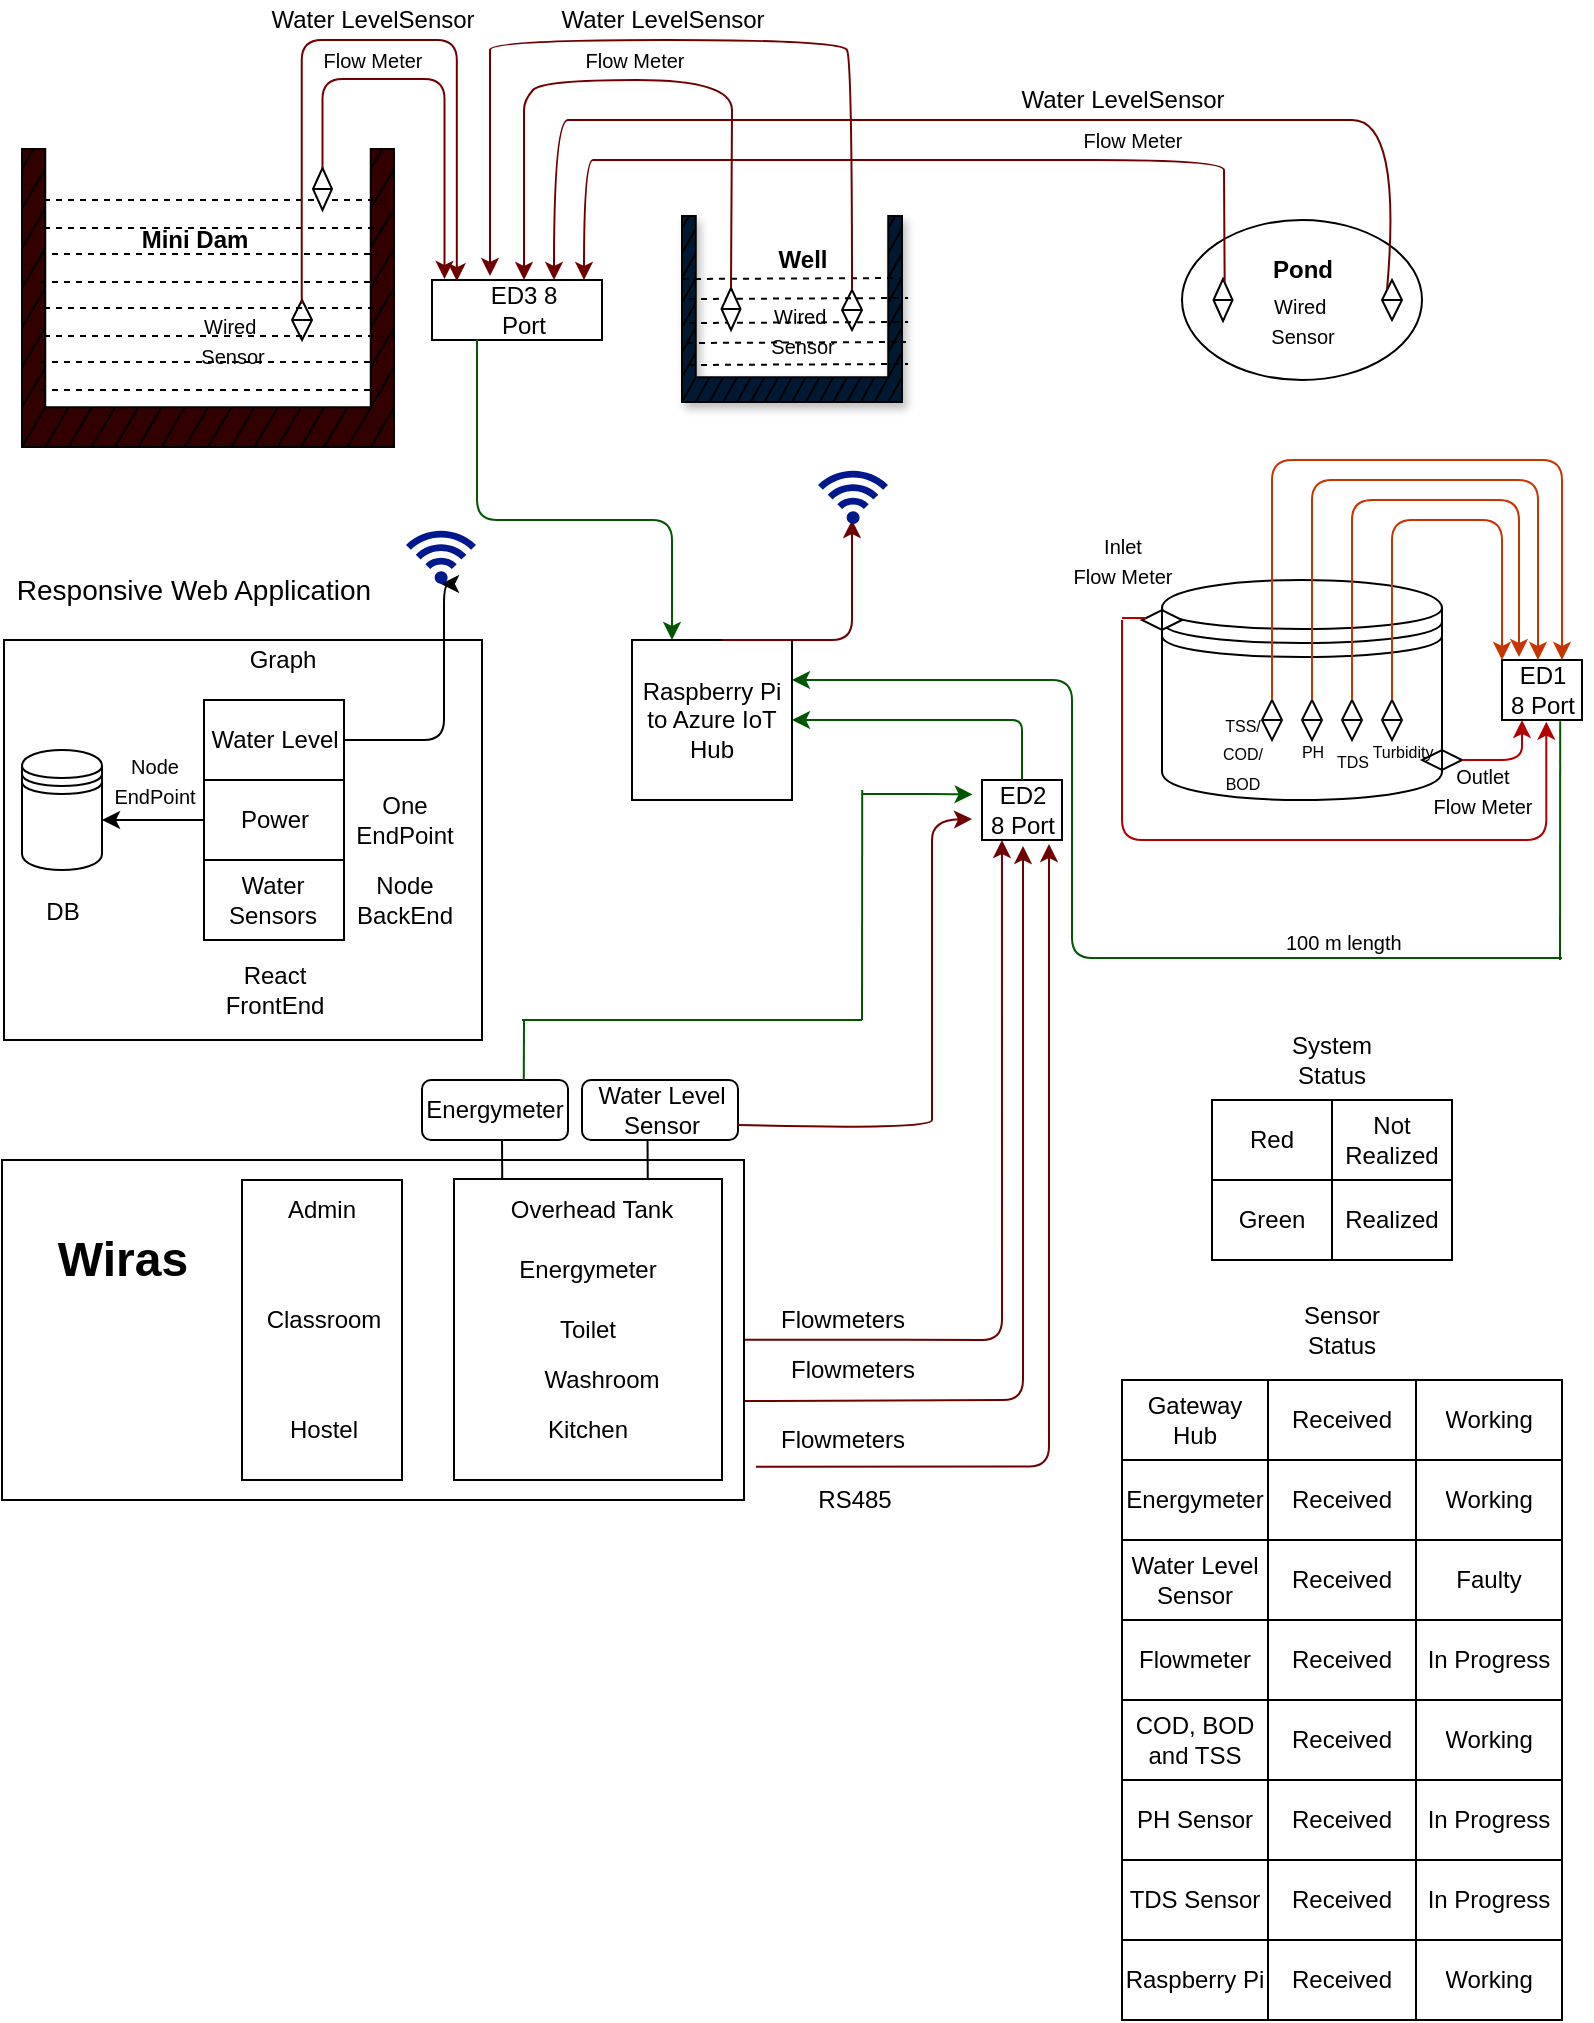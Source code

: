 <mxfile pages="1">
    <diagram id="kwumHu8r9ylj2fb_xfT_" name="Page-1">
        <mxGraphModel dx="3280" dy="1912" grid="1" gridSize="10" guides="1" tooltips="1" connect="1" arrows="1" fold="1" page="1" pageScale="1" pageWidth="850" pageHeight="1100" background="none" math="0" shadow="0">
            <root>
                <mxCell id="0"/>
                <mxCell id="1" parent="0"/>
                <mxCell id="jsl7v__lhKFGb2CzP1p2-154" value="" style="rounded=0;whiteSpace=wrap;html=1;" parent="1" vertex="1">
                    <mxGeometry x="41" y="340" width="239" height="200" as="geometry"/>
                </mxCell>
                <mxCell id="15" value="" style="verticalLabelPosition=bottom;verticalAlign=top;html=1;shape=mxgraph.basic.rect;fillColor2=none;strokeWidth=1;size=14.38;indent=5;" parent="1" vertex="1">
                    <mxGeometry x="255" y="160" width="85" height="30" as="geometry"/>
                </mxCell>
                <mxCell id="21" value="" style="ellipse;whiteSpace=wrap;html=1;fillColor=#FFFFFF;" parent="1" vertex="1">
                    <mxGeometry x="630" y="130" width="120" height="80" as="geometry"/>
                </mxCell>
                <mxCell id="23" value="Raspberry Pi to Azure IoT Hub" style="whiteSpace=wrap;html=1;aspect=fixed;" parent="1" vertex="1">
                    <mxGeometry x="355" y="340" width="80" height="80" as="geometry"/>
                </mxCell>
                <mxCell id="24" value="" style="shape=datastore;whiteSpace=wrap;html=1;" parent="1" vertex="1">
                    <mxGeometry x="620" y="310" width="140" height="110" as="geometry"/>
                </mxCell>
                <mxCell id="25" value="" style="verticalLabelPosition=bottom;verticalAlign=top;html=1;shape=mxgraph.basic.rect;fillColor2=none;strokeWidth=1;size=13;indent=5;" parent="1" vertex="1">
                    <mxGeometry x="790" y="350" width="40" height="30" as="geometry"/>
                </mxCell>
                <mxCell id="32" value="" style="verticalLabelPosition=bottom;verticalAlign=top;html=1;shape=mxgraph.basic.rect;fillColor2=none;strokeWidth=1;size=20;indent=5;" parent="1" vertex="1">
                    <mxGeometry x="530" y="410" width="40" height="30" as="geometry"/>
                </mxCell>
                <mxCell id="33" value="" style="verticalLabelPosition=bottom;verticalAlign=top;html=1;shape=mxgraph.basic.rect;fillColor2=none;strokeWidth=1;size=20;indent=5;" parent="1" vertex="1">
                    <mxGeometry x="141" y="370" width="70" height="40" as="geometry"/>
                </mxCell>
                <mxCell id="44" style="edgeStyle=none;html=1;" parent="1" source="34" edge="1">
                    <mxGeometry relative="1" as="geometry">
                        <mxPoint x="90" y="430" as="targetPoint"/>
                    </mxGeometry>
                </mxCell>
                <mxCell id="34" value="" style="verticalLabelPosition=bottom;verticalAlign=top;html=1;shape=mxgraph.basic.rect;fillColor2=none;strokeWidth=1;size=20;indent=5;" parent="1" vertex="1">
                    <mxGeometry x="141" y="410" width="70" height="40" as="geometry"/>
                </mxCell>
                <mxCell id="35" value="" style="verticalLabelPosition=bottom;verticalAlign=top;html=1;shape=mxgraph.basic.rect;fillColor2=none;strokeWidth=1;size=20;indent=5;" parent="1" vertex="1">
                    <mxGeometry x="141" y="450" width="70" height="40" as="geometry"/>
                </mxCell>
                <mxCell id="39" value="DB" style="text;html=1;align=center;verticalAlign=middle;resizable=0;points=[];autosize=1;strokeColor=none;fillColor=none;" parent="1" vertex="1">
                    <mxGeometry x="55" y="466" width="30" height="20" as="geometry"/>
                </mxCell>
                <mxCell id="45" value="&lt;font style=&quot;font-size: 10px&quot;&gt;Node&lt;br&gt;EndPoint&lt;/font&gt;" style="text;html=1;align=center;verticalAlign=middle;resizable=0;points=[];autosize=1;strokeColor=none;fillColor=none;" parent="1" vertex="1">
                    <mxGeometry x="86" y="390" width="60" height="40" as="geometry"/>
                </mxCell>
                <mxCell id="46" value="Graph" style="text;html=1;align=center;verticalAlign=middle;resizable=0;points=[];autosize=1;strokeColor=none;fillColor=none;" parent="1" vertex="1">
                    <mxGeometry x="155" y="340" width="50" height="20" as="geometry"/>
                </mxCell>
                <mxCell id="47" value="Water Level" style="text;html=1;align=center;verticalAlign=middle;resizable=0;points=[];autosize=1;strokeColor=none;fillColor=none;" parent="1" vertex="1">
                    <mxGeometry x="136" y="380" width="80" height="20" as="geometry"/>
                </mxCell>
                <mxCell id="48" value="Power" style="text;html=1;align=center;verticalAlign=middle;resizable=0;points=[];autosize=1;strokeColor=none;fillColor=none;" parent="1" vertex="1">
                    <mxGeometry x="151" y="420" width="50" height="20" as="geometry"/>
                </mxCell>
                <mxCell id="49" value="Water &lt;br&gt;Sensors" style="text;html=1;align=center;verticalAlign=middle;resizable=0;points=[];autosize=1;strokeColor=none;fillColor=none;" parent="1" vertex="1">
                    <mxGeometry x="145" y="455" width="60" height="30" as="geometry"/>
                </mxCell>
                <mxCell id="50" value="Node&lt;br&gt;BackEnd" style="text;html=1;align=center;verticalAlign=middle;resizable=0;points=[];autosize=1;strokeColor=none;fillColor=none;" parent="1" vertex="1">
                    <mxGeometry x="211" y="455" width="60" height="30" as="geometry"/>
                </mxCell>
                <mxCell id="51" value="React &lt;br&gt;FrontEnd" style="text;html=1;align=center;verticalAlign=middle;resizable=0;points=[];autosize=1;strokeColor=none;fillColor=none;" parent="1" vertex="1">
                    <mxGeometry x="146" y="500" width="60" height="30" as="geometry"/>
                </mxCell>
                <mxCell id="56" value="One &lt;br&gt;EndPoint" style="text;html=1;align=center;verticalAlign=middle;resizable=0;points=[];autosize=1;strokeColor=none;fillColor=none;" parent="1" vertex="1">
                    <mxGeometry x="211" y="415" width="60" height="30" as="geometry"/>
                </mxCell>
                <mxCell id="58" value="" style="edgeStyle=segmentEdgeStyle;endArrow=classic;html=1;entryX=0;entryY=0.5;entryDx=0;entryDy=0;entryPerimeter=0;" parent="1" target="SXwqGnE4gHne9lj4v5kZ-164" edge="1">
                    <mxGeometry width="50" height="50" relative="1" as="geometry">
                        <mxPoint x="211" y="390" as="sourcePoint"/>
                        <mxPoint x="261" y="340" as="targetPoint"/>
                        <Array as="points">
                            <mxPoint x="261" y="390"/>
                        </Array>
                    </mxGeometry>
                </mxCell>
                <mxCell id="61" value="ED2&lt;br&gt;8 Port" style="text;html=1;align=center;verticalAlign=middle;resizable=0;points=[];autosize=1;strokeColor=none;fillColor=none;" parent="1" vertex="1">
                    <mxGeometry x="525" y="410" width="50" height="30" as="geometry"/>
                </mxCell>
                <mxCell id="65" value="ED1&lt;br&gt;8 Port" style="text;html=1;align=center;verticalAlign=middle;resizable=0;points=[];autosize=1;strokeColor=none;fillColor=none;" parent="1" vertex="1">
                    <mxGeometry x="785" y="350" width="50" height="30" as="geometry"/>
                </mxCell>
                <mxCell id="66" value="Flowmeters" style="text;html=1;align=center;verticalAlign=middle;resizable=0;points=[];autosize=1;strokeColor=none;fillColor=none;" parent="1" vertex="1">
                    <mxGeometry x="425" y="694.5" width="80" height="20" as="geometry"/>
                </mxCell>
                <mxCell id="67" value="Flowmeters" style="text;html=1;align=center;verticalAlign=middle;resizable=0;points=[];autosize=1;strokeColor=none;fillColor=none;" parent="1" vertex="1">
                    <mxGeometry x="420" y="669.5" width="80" height="20" as="geometry"/>
                </mxCell>
                <mxCell id="68" value="Flowmeters" style="text;html=1;align=center;verticalAlign=middle;resizable=0;points=[];autosize=1;strokeColor=none;fillColor=none;" parent="1" vertex="1">
                    <mxGeometry x="420" y="730" width="80" height="20" as="geometry"/>
                </mxCell>
                <mxCell id="69" value="" style="edgeStyle=segmentEdgeStyle;endArrow=classic;html=1;exitX=0.997;exitY=0.529;exitDx=0;exitDy=0;exitPerimeter=0;fillColor=#a20025;strokeColor=#6F0000;" parent="1" source="152" edge="1">
                    <mxGeometry width="50" height="50" relative="1" as="geometry">
                        <mxPoint x="480.97" y="500.03" as="sourcePoint"/>
                        <mxPoint x="539.97" y="440" as="targetPoint"/>
                        <Array as="points">
                            <mxPoint x="481" y="690"/>
                            <mxPoint x="540" y="690"/>
                        </Array>
                    </mxGeometry>
                </mxCell>
                <mxCell id="72" value="" style="edgeStyle=segmentEdgeStyle;endArrow=classic;html=1;entryX=0.51;entryY=1.1;entryDx=0;entryDy=0;entryPerimeter=0;exitX=0.999;exitY=0.709;exitDx=0;exitDy=0;exitPerimeter=0;fillColor=#a20025;strokeColor=#6F0000;" parent="1" source="152" target="61" edge="1">
                    <mxGeometry width="50" height="50" relative="1" as="geometry">
                        <mxPoint x="470" y="530" as="sourcePoint"/>
                        <mxPoint x="550" y="475" as="targetPoint"/>
                        <Array as="points">
                            <mxPoint x="416" y="721"/>
                            <mxPoint x="550" y="720"/>
                        </Array>
                    </mxGeometry>
                </mxCell>
                <mxCell id="73" value="" style="edgeStyle=segmentEdgeStyle;endArrow=classic;html=1;entryX=0.77;entryY=1.067;entryDx=0;entryDy=0;entryPerimeter=0;exitX=1.016;exitY=0.902;exitDx=0;exitDy=0;exitPerimeter=0;fillColor=#a20025;strokeColor=#6F0000;" parent="1" source="152" target="61" edge="1">
                    <mxGeometry width="50" height="50" relative="1" as="geometry">
                        <mxPoint x="470" y="690" as="sourcePoint"/>
                        <mxPoint x="565" y="520" as="targetPoint"/>
                    </mxGeometry>
                </mxCell>
                <mxCell id="75" value="" style="shape=sortShape;perimeter=rhombusPerimeter;whiteSpace=wrap;html=1;" parent="1" vertex="1">
                    <mxGeometry x="460" y="165" width="10" height="20" as="geometry"/>
                </mxCell>
                <mxCell id="76" value="" style="shape=sortShape;perimeter=rhombusPerimeter;whiteSpace=wrap;html=1;" parent="1" vertex="1">
                    <mxGeometry x="730" y="160" width="10" height="20" as="geometry"/>
                </mxCell>
                <mxCell id="77" value="" style="shape=sortShape;perimeter=rhombusPerimeter;whiteSpace=wrap;html=1;" parent="1" vertex="1">
                    <mxGeometry x="185" y="170" width="10" height="20" as="geometry"/>
                </mxCell>
                <mxCell id="78" value="" style="shape=sortShape;perimeter=rhombusPerimeter;whiteSpace=wrap;html=1;" parent="1" vertex="1">
                    <mxGeometry x="710" y="370" width="10" height="20" as="geometry"/>
                </mxCell>
                <mxCell id="79" value="" style="shape=sortShape;perimeter=rhombusPerimeter;whiteSpace=wrap;html=1;" parent="1" vertex="1">
                    <mxGeometry x="690" y="370" width="10" height="20" as="geometry"/>
                </mxCell>
                <mxCell id="80" value="" style="shape=sortShape;perimeter=rhombusPerimeter;whiteSpace=wrap;html=1;" parent="1" vertex="1">
                    <mxGeometry x="670" y="370" width="10" height="20" as="geometry"/>
                </mxCell>
                <mxCell id="81" value="" style="shape=sortShape;perimeter=rhombusPerimeter;whiteSpace=wrap;html=1;" parent="1" vertex="1">
                    <mxGeometry x="730" y="370" width="10" height="20" as="geometry"/>
                </mxCell>
                <mxCell id="83" value="" style="edgeStyle=elbowEdgeStyle;elbow=vertical;endArrow=classic;html=1;exitX=0.45;exitY=0.983;exitDx=0;exitDy=0;exitPerimeter=0;entryX=0.25;entryY=0;entryDx=0;entryDy=0;fillColor=#008a00;strokeColor=#005700;" parent="1" target="23" edge="1">
                    <mxGeometry width="50" height="50" relative="1" as="geometry">
                        <mxPoint x="277.5" y="189.49" as="sourcePoint"/>
                        <mxPoint x="300" y="170" as="targetPoint"/>
                        <Array as="points">
                            <mxPoint x="360" y="280"/>
                            <mxPoint x="290" y="250"/>
                            <mxPoint x="320" y="260"/>
                            <mxPoint x="290" y="270"/>
                        </Array>
                    </mxGeometry>
                </mxCell>
                <mxCell id="92" value="" style="edgeStyle=elbowEdgeStyle;elbow=vertical;endArrow=classic;html=1;entryX=0.7;entryY=0;entryDx=0;entryDy=0;entryPerimeter=0;exitX=0.5;exitY=0;exitDx=0;exitDy=0;fillColor=#fa6800;strokeColor=#C73500;" parent="1" source="80" target="65" edge="1">
                    <mxGeometry width="50" height="50" relative="1" as="geometry">
                        <mxPoint x="735" y="370" as="sourcePoint"/>
                        <mxPoint x="785" y="320" as="targetPoint"/>
                        <Array as="points">
                            <mxPoint x="740" y="250"/>
                            <mxPoint x="710" y="260"/>
                            <mxPoint x="795" y="240"/>
                        </Array>
                    </mxGeometry>
                </mxCell>
                <mxCell id="93" value="" style="edgeStyle=elbowEdgeStyle;elbow=vertical;endArrow=classic;html=1;exitX=0.5;exitY=0;exitDx=0;exitDy=0;entryX=0.46;entryY=0;entryDx=0;entryDy=0;entryPerimeter=0;fillColor=#fa6800;strokeColor=#C73500;" parent="1" source="79" target="65" edge="1">
                    <mxGeometry width="50" height="50" relative="1" as="geometry">
                        <mxPoint x="700" y="420" as="sourcePoint"/>
                        <mxPoint x="750" y="370" as="targetPoint"/>
                        <Array as="points">
                            <mxPoint x="750" y="260"/>
                            <mxPoint x="710" y="260"/>
                        </Array>
                    </mxGeometry>
                </mxCell>
                <mxCell id="94" value="" style="edgeStyle=elbowEdgeStyle;elbow=vertical;endArrow=classic;html=1;entryX=0.27;entryY=-0.05;entryDx=0;entryDy=0;entryPerimeter=0;exitX=0.5;exitY=0;exitDx=0;exitDy=0;fillColor=#fa6800;strokeColor=#C73500;" parent="1" source="78" target="65" edge="1">
                    <mxGeometry width="50" height="50" relative="1" as="geometry">
                        <mxPoint x="705" y="380" as="sourcePoint"/>
                        <mxPoint x="818" y="360" as="targetPoint"/>
                        <Array as="points">
                            <mxPoint x="760" y="270"/>
                            <mxPoint x="720" y="270"/>
                        </Array>
                    </mxGeometry>
                </mxCell>
                <mxCell id="95" value="" style="edgeStyle=elbowEdgeStyle;elbow=vertical;endArrow=classic;html=1;exitX=0.5;exitY=0;exitDx=0;exitDy=0;entryX=0.1;entryY=0;entryDx=0;entryDy=0;entryPerimeter=0;fillColor=#fa6800;strokeColor=#C73500;" parent="1" source="81" target="65" edge="1">
                    <mxGeometry width="50" height="50" relative="1" as="geometry">
                        <mxPoint x="715" y="390" as="sourcePoint"/>
                        <mxPoint x="828" y="370" as="targetPoint"/>
                        <Array as="points">
                            <mxPoint x="760" y="280"/>
                            <mxPoint x="770" y="280"/>
                            <mxPoint x="730" y="280"/>
                        </Array>
                    </mxGeometry>
                </mxCell>
                <mxCell id="102" value="" style="edgeStyle=elbowEdgeStyle;elbow=horizontal;endArrow=classic;html=1;entryX=1;entryY=0.25;entryDx=0;entryDy=0;fillColor=#008a00;strokeColor=#005700;" parent="1" target="23" edge="1">
                    <mxGeometry width="50" height="50" relative="1" as="geometry">
                        <mxPoint x="705" y="499" as="sourcePoint"/>
                        <mxPoint x="475" y="359" as="targetPoint"/>
                        <Array as="points">
                            <mxPoint x="575" y="434"/>
                            <mxPoint x="595" y="449"/>
                            <mxPoint x="595" y="449"/>
                            <mxPoint x="595" y="409"/>
                            <mxPoint x="605" y="404"/>
                        </Array>
                    </mxGeometry>
                </mxCell>
                <mxCell id="106" value="" style="shape=sortShape;perimeter=rhombusPerimeter;whiteSpace=wrap;html=1;rotation=90;" parent="1" vertex="1">
                    <mxGeometry x="755" y="390" width="10" height="20" as="geometry"/>
                </mxCell>
                <mxCell id="107" value="" style="shape=sortShape;perimeter=rhombusPerimeter;whiteSpace=wrap;html=1;rotation=90;" parent="1" vertex="1">
                    <mxGeometry x="615" y="320" width="10" height="20" as="geometry"/>
                </mxCell>
                <mxCell id="118" value="" style="edgeStyle=elbowEdgeStyle;elbow=vertical;endArrow=classic;html=1;entryX=0.543;entryY=1.028;entryDx=0;entryDy=0;entryPerimeter=0;fillColor=#e51400;strokeColor=#B20000;" parent="1" target="65" edge="1">
                    <mxGeometry width="50" height="50" relative="1" as="geometry">
                        <mxPoint x="600" y="330" as="sourcePoint"/>
                        <mxPoint x="690" y="440" as="targetPoint"/>
                        <Array as="points">
                            <mxPoint x="710" y="440"/>
                            <mxPoint x="605" y="430"/>
                        </Array>
                    </mxGeometry>
                </mxCell>
                <mxCell id="121" value="" style="edgeStyle=segmentEdgeStyle;endArrow=classic;html=1;exitX=0.5;exitY=0;exitDx=0;exitDy=0;fillColor=#e51400;strokeColor=#B20000;" parent="1" source="106" edge="1">
                    <mxGeometry width="50" height="50" relative="1" as="geometry">
                        <mxPoint x="780" y="400" as="sourcePoint"/>
                        <mxPoint x="800" y="380" as="targetPoint"/>
                        <Array as="points">
                            <mxPoint x="800" y="400"/>
                        </Array>
                    </mxGeometry>
                </mxCell>
                <mxCell id="122" value="&lt;font style=&quot;font-size: 10px&quot;&gt;Wired&amp;nbsp;&lt;br&gt;Sensor&lt;/font&gt;" style="text;html=1;align=center;verticalAlign=middle;resizable=0;points=[];autosize=1;strokeColor=none;fillColor=none;" parent="1" vertex="1">
                    <mxGeometry x="130" y="170" width="50" height="40" as="geometry"/>
                </mxCell>
                <mxCell id="123" value="&lt;b&gt;Mini Dam&lt;/b&gt;" style="text;html=1;align=center;verticalAlign=middle;resizable=0;points=[];autosize=1;strokeColor=none;fillColor=none;" parent="1" vertex="1">
                    <mxGeometry x="101" y="130" width="70" height="20" as="geometry"/>
                </mxCell>
                <mxCell id="125" value="&lt;b&gt;Well&lt;/b&gt;" style="text;html=1;align=center;verticalAlign=middle;resizable=0;points=[];autosize=1;strokeColor=none;fillColor=none;" parent="1" vertex="1">
                    <mxGeometry x="420" y="140" width="40" height="20" as="geometry"/>
                </mxCell>
                <mxCell id="126" value="&lt;b&gt;Pond&lt;/b&gt;" style="text;html=1;align=center;verticalAlign=middle;resizable=0;points=[];autosize=1;strokeColor=none;fillColor=none;" parent="1" vertex="1">
                    <mxGeometry x="665" y="145" width="50" height="20" as="geometry"/>
                </mxCell>
                <mxCell id="128" value="Water LevelSensor" style="text;html=1;align=center;verticalAlign=middle;resizable=0;points=[];autosize=1;strokeColor=none;fillColor=none;" parent="1" vertex="1">
                    <mxGeometry x="165" y="20" width="120" height="20" as="geometry"/>
                </mxCell>
                <mxCell id="132" value="RS485" style="text;html=1;align=center;verticalAlign=middle;resizable=0;points=[];autosize=1;strokeColor=none;fillColor=none;" parent="1" vertex="1">
                    <mxGeometry x="440.5" y="760" width="50" height="20" as="geometry"/>
                </mxCell>
                <mxCell id="134" value="" style="edgeStyle=segmentEdgeStyle;endArrow=classic;html=1;exitX=0.563;exitY=0;exitDx=0;exitDy=0;exitPerimeter=0;fillColor=#a20025;strokeColor=#6F0000;" parent="1" source="23" edge="1">
                    <mxGeometry width="50" height="50" relative="1" as="geometry">
                        <mxPoint x="415" y="330" as="sourcePoint"/>
                        <mxPoint x="465" y="280" as="targetPoint"/>
                    </mxGeometry>
                </mxCell>
                <mxCell id="136" value="&lt;font style=&quot;font-size: 10px&quot;&gt;Inlet&lt;br&gt;Flow Meter&lt;/font&gt;" style="text;html=1;align=center;verticalAlign=middle;resizable=0;points=[];autosize=1;strokeColor=none;fillColor=none;" parent="1" vertex="1">
                    <mxGeometry x="570" y="280" width="60" height="40" as="geometry"/>
                </mxCell>
                <mxCell id="145" value="&lt;font style=&quot;font-size: 10px&quot;&gt;Outlet&lt;br&gt;Flow Meter&lt;/font&gt;" style="text;html=1;align=center;verticalAlign=middle;resizable=0;points=[];autosize=1;strokeColor=none;fillColor=none;" parent="1" vertex="1">
                    <mxGeometry x="750" y="395" width="60" height="40" as="geometry"/>
                </mxCell>
                <mxCell id="146" value="&lt;font style=&quot;font-size: 8px&quot;&gt;PH&lt;/font&gt;" style="text;html=1;align=center;verticalAlign=middle;resizable=0;points=[];autosize=1;strokeColor=none;fillColor=none;" parent="1" vertex="1">
                    <mxGeometry x="680" y="385" width="30" height="20" as="geometry"/>
                </mxCell>
                <mxCell id="147" value="&lt;font style=&quot;font-size: 8px&quot;&gt;Turbidity&lt;/font&gt;" style="text;html=1;align=center;verticalAlign=middle;resizable=0;points=[];autosize=1;strokeColor=none;fillColor=none;" parent="1" vertex="1">
                    <mxGeometry x="715" y="385" width="50" height="20" as="geometry"/>
                </mxCell>
                <mxCell id="148" value="&lt;font style=&quot;font-size: 8px&quot;&gt;TSS/&lt;br&gt;COD/&lt;br&gt;BOD&lt;/font&gt;" style="text;html=1;align=center;verticalAlign=middle;resizable=0;points=[];autosize=1;strokeColor=none;fillColor=none;" parent="1" vertex="1">
                    <mxGeometry x="640" y="371" width="40" height="50" as="geometry"/>
                </mxCell>
                <mxCell id="149" value="&lt;font style=&quot;font-size: 8px&quot;&gt;TDS&lt;/font&gt;" style="text;html=1;align=center;verticalAlign=middle;resizable=0;points=[];autosize=1;strokeColor=none;fillColor=none;" parent="1" vertex="1">
                    <mxGeometry x="700" y="390" width="30" height="20" as="geometry"/>
                </mxCell>
                <mxCell id="150" value="&lt;font style=&quot;font-size: 10px&quot;&gt;Wired&amp;nbsp;&lt;br&gt;Sensor&lt;/font&gt;" style="text;html=1;align=center;verticalAlign=middle;resizable=0;points=[];autosize=1;strokeColor=none;fillColor=none;" parent="1" vertex="1">
                    <mxGeometry x="415" y="165" width="50" height="40" as="geometry"/>
                </mxCell>
                <mxCell id="151" value="&lt;font style=&quot;font-size: 10px&quot;&gt;Wired&amp;nbsp;&lt;br&gt;Sensor&lt;/font&gt;" style="text;html=1;align=center;verticalAlign=middle;resizable=0;points=[];autosize=1;strokeColor=none;fillColor=none;" parent="1" vertex="1">
                    <mxGeometry x="665" y="160" width="50" height="40" as="geometry"/>
                </mxCell>
                <mxCell id="SXwqGnE4gHne9lj4v5kZ-160" value="" style="endArrow=none;html=1;fillColor=#e51400;strokeColor=#B20000;" parent="1" edge="1">
                    <mxGeometry width="50" height="50" relative="1" as="geometry">
                        <mxPoint x="600" y="329" as="sourcePoint"/>
                        <mxPoint x="612" y="329" as="targetPoint"/>
                    </mxGeometry>
                </mxCell>
                <mxCell id="SXwqGnE4gHne9lj4v5kZ-161" value="" style="endArrow=none;html=1;fillColor=#008a00;strokeColor=#005700;" parent="1" edge="1">
                    <mxGeometry width="50" height="50" relative="1" as="geometry">
                        <mxPoint x="705" y="499" as="sourcePoint"/>
                        <mxPoint x="820" y="499" as="targetPoint"/>
                    </mxGeometry>
                </mxCell>
                <mxCell id="SXwqGnE4gHne9lj4v5kZ-162" value="" style="endArrow=none;html=1;entryX=0.682;entryY=1.021;entryDx=0;entryDy=0;entryPerimeter=0;fillColor=#008a00;strokeColor=#005700;" parent="1" target="65" edge="1">
                    <mxGeometry width="50" height="50" relative="1" as="geometry">
                        <mxPoint x="819" y="500" as="sourcePoint"/>
                        <mxPoint x="819" y="382" as="targetPoint"/>
                    </mxGeometry>
                </mxCell>
                <mxCell id="SXwqGnE4gHne9lj4v5kZ-163" value="&lt;font style=&quot;font-size: 10px&quot;&gt;100 m length&lt;/font&gt;" style="text;html=1;resizable=0;points=[];autosize=1;align=left;verticalAlign=top;spacingTop=-4;" parent="1" vertex="1">
                    <mxGeometry x="680" y="481" width="70" height="20" as="geometry"/>
                </mxCell>
                <mxCell id="SXwqGnE4gHne9lj4v5kZ-164" value="" style="aspect=fixed;pointerEvents=1;shadow=0;dashed=0;html=1;strokeColor=none;labelPosition=center;verticalLabelPosition=bottom;verticalAlign=top;align=center;fillColor=#00188D;shape=mxgraph.mscae.enterprise.wireless_connection;rotation=-90;" parent="1" vertex="1">
                    <mxGeometry x="245" y="280" width="29" height="35" as="geometry"/>
                </mxCell>
                <mxCell id="SXwqGnE4gHne9lj4v5kZ-165" value="" style="aspect=fixed;pointerEvents=1;shadow=0;dashed=0;html=1;strokeColor=none;labelPosition=center;verticalLabelPosition=bottom;verticalAlign=top;align=center;fillColor=#00188D;shape=mxgraph.mscae.enterprise.wireless_connection;rotation=-90;" parent="1" vertex="1">
                    <mxGeometry x="451" y="250" width="29" height="35" as="geometry"/>
                </mxCell>
                <mxCell id="SXwqGnE4gHne9lj4v5kZ-166" value="" style="shape=datastore;whiteSpace=wrap;html=1;" parent="1" vertex="1">
                    <mxGeometry x="50" y="395" width="40" height="60" as="geometry"/>
                </mxCell>
                <mxCell id="y8w2IBDmMbdYCL9vbUdV-152" value="" style="shape=mxgraph.pid.vessels.concrete_tank;html=1;align=center;verticalLabelPosition=bottom;verticalAlign=top;dashed=0;fillColor=#330000;" parent="1" vertex="1">
                    <mxGeometry x="50" y="94.5" width="186" height="149" as="geometry"/>
                </mxCell>
                <mxCell id="y8w2IBDmMbdYCL9vbUdV-159" value="" style="shape=mxgraph.pid.vessels.concrete_tank;html=1;align=center;verticalLabelPosition=bottom;verticalAlign=top;dashed=0;shadow=1;fillColor=#001933;" parent="1" vertex="1">
                    <mxGeometry x="380" y="128" width="110" height="93" as="geometry"/>
                </mxCell>
                <mxCell id="y8w2IBDmMbdYCL9vbUdV-167" value="" style="endArrow=none;dashed=1;html=1;entryX=0.968;entryY=0.171;entryDx=0;entryDy=0;entryPerimeter=0;" parent="1" target="y8w2IBDmMbdYCL9vbUdV-152" edge="1">
                    <mxGeometry width="50" height="50" relative="1" as="geometry">
                        <mxPoint x="61" y="120" as="sourcePoint"/>
                        <mxPoint x="151" y="120" as="targetPoint"/>
                    </mxGeometry>
                </mxCell>
                <mxCell id="y8w2IBDmMbdYCL9vbUdV-168" value="" style="endArrow=none;dashed=1;html=1;entryX=0.968;entryY=0.171;entryDx=0;entryDy=0;entryPerimeter=0;" parent="1" edge="1">
                    <mxGeometry width="50" height="50" relative="1" as="geometry">
                        <mxPoint x="61" y="134" as="sourcePoint"/>
                        <mxPoint x="230.048" y="133.979" as="targetPoint"/>
                    </mxGeometry>
                </mxCell>
                <mxCell id="y8w2IBDmMbdYCL9vbUdV-169" value="" style="endArrow=none;dashed=1;html=1;entryX=0.968;entryY=0.171;entryDx=0;entryDy=0;entryPerimeter=0;" parent="1" edge="1">
                    <mxGeometry width="50" height="50" relative="1" as="geometry">
                        <mxPoint x="59" y="147" as="sourcePoint"/>
                        <mxPoint x="228.048" y="146.979" as="targetPoint"/>
                    </mxGeometry>
                </mxCell>
                <mxCell id="y8w2IBDmMbdYCL9vbUdV-170" value="" style="endArrow=none;dashed=1;html=1;entryX=0.968;entryY=0.171;entryDx=0;entryDy=0;entryPerimeter=0;" parent="1" edge="1">
                    <mxGeometry width="50" height="50" relative="1" as="geometry">
                        <mxPoint x="59" y="161" as="sourcePoint"/>
                        <mxPoint x="228.048" y="160.979" as="targetPoint"/>
                    </mxGeometry>
                </mxCell>
                <mxCell id="y8w2IBDmMbdYCL9vbUdV-171" value="" style="endArrow=none;dashed=1;html=1;entryX=0.968;entryY=0.171;entryDx=0;entryDy=0;entryPerimeter=0;" parent="1" edge="1">
                    <mxGeometry width="50" height="50" relative="1" as="geometry">
                        <mxPoint x="61" y="174" as="sourcePoint"/>
                        <mxPoint x="230.048" y="173.979" as="targetPoint"/>
                    </mxGeometry>
                </mxCell>
                <mxCell id="y8w2IBDmMbdYCL9vbUdV-172" value="" style="endArrow=none;dashed=1;html=1;entryX=0.968;entryY=0.171;entryDx=0;entryDy=0;entryPerimeter=0;" parent="1" edge="1">
                    <mxGeometry width="50" height="50" relative="1" as="geometry">
                        <mxPoint x="61" y="188" as="sourcePoint"/>
                        <mxPoint x="230.048" y="187.979" as="targetPoint"/>
                    </mxGeometry>
                </mxCell>
                <mxCell id="y8w2IBDmMbdYCL9vbUdV-173" value="" style="endArrow=none;dashed=1;html=1;entryX=0.968;entryY=0.171;entryDx=0;entryDy=0;entryPerimeter=0;" parent="1" edge="1">
                    <mxGeometry width="50" height="50" relative="1" as="geometry">
                        <mxPoint x="59" y="201" as="sourcePoint"/>
                        <mxPoint x="228.048" y="200.979" as="targetPoint"/>
                    </mxGeometry>
                </mxCell>
                <mxCell id="y8w2IBDmMbdYCL9vbUdV-174" value="" style="endArrow=none;dashed=1;html=1;entryX=0.968;entryY=0.171;entryDx=0;entryDy=0;entryPerimeter=0;" parent="1" edge="1">
                    <mxGeometry width="50" height="50" relative="1" as="geometry">
                        <mxPoint x="59" y="215" as="sourcePoint"/>
                        <mxPoint x="228.048" y="214.979" as="targetPoint"/>
                    </mxGeometry>
                </mxCell>
                <mxCell id="y8w2IBDmMbdYCL9vbUdV-175" value="" style="endArrow=none;dashed=1;html=1;" parent="1" edge="1">
                    <mxGeometry width="50" height="50" relative="1" as="geometry">
                        <mxPoint x="380.5" y="159.5" as="sourcePoint"/>
                        <mxPoint x="490" y="159" as="targetPoint"/>
                    </mxGeometry>
                </mxCell>
                <mxCell id="y8w2IBDmMbdYCL9vbUdV-176" value="" style="endArrow=none;dashed=1;html=1;" parent="1" edge="1">
                    <mxGeometry width="50" height="50" relative="1" as="geometry">
                        <mxPoint x="383.5" y="169.5" as="sourcePoint"/>
                        <mxPoint x="493" y="169" as="targetPoint"/>
                    </mxGeometry>
                </mxCell>
                <mxCell id="y8w2IBDmMbdYCL9vbUdV-177" value="" style="endArrow=none;dashed=1;html=1;" parent="1" edge="1">
                    <mxGeometry width="50" height="50" relative="1" as="geometry">
                        <mxPoint x="383.5" y="181.5" as="sourcePoint"/>
                        <mxPoint x="493" y="181" as="targetPoint"/>
                    </mxGeometry>
                </mxCell>
                <mxCell id="y8w2IBDmMbdYCL9vbUdV-178" value="" style="endArrow=none;dashed=1;html=1;" parent="1" edge="1">
                    <mxGeometry width="50" height="50" relative="1" as="geometry">
                        <mxPoint x="382.5" y="191.5" as="sourcePoint"/>
                        <mxPoint x="492" y="191" as="targetPoint"/>
                    </mxGeometry>
                </mxCell>
                <mxCell id="y8w2IBDmMbdYCL9vbUdV-181" value="" style="endArrow=none;dashed=1;html=1;" parent="1" edge="1">
                    <mxGeometry width="50" height="50" relative="1" as="geometry">
                        <mxPoint x="383.5" y="202.5" as="sourcePoint"/>
                        <mxPoint x="493" y="202" as="targetPoint"/>
                    </mxGeometry>
                </mxCell>
                <mxCell id="jsl7v__lhKFGb2CzP1p2-155" value="&lt;font style=&quot;font-size: 14px&quot;&gt;Responsive Web Application&lt;/font&gt;" style="text;html=1;strokeColor=none;fillColor=none;align=center;verticalAlign=middle;whiteSpace=wrap;rounded=0;" parent="1" vertex="1">
                    <mxGeometry x="46" y="305" width="180" height="20" as="geometry"/>
                </mxCell>
                <mxCell id="152" value="" style="rounded=0;whiteSpace=wrap;html=1;" parent="1" vertex="1">
                    <mxGeometry x="40" y="600" width="371" height="170" as="geometry"/>
                </mxCell>
                <mxCell id="160" value="" style="edgeStyle=elbowEdgeStyle;elbow=vertical;endArrow=classic;html=1;entryX=0.146;entryY=0.019;entryDx=0;entryDy=0;entryPerimeter=0;exitX=0.487;exitY=0.093;exitDx=0;exitDy=0;exitPerimeter=0;fillColor=#a20025;strokeColor=#6F0000;" parent="1" source="77" target="15" edge="1">
                    <mxGeometry width="50" height="50" relative="1" as="geometry">
                        <mxPoint x="190" y="130" as="sourcePoint"/>
                        <mxPoint x="252.5" y="170.99" as="targetPoint"/>
                        <Array as="points">
                            <mxPoint x="220" y="40"/>
                        </Array>
                    </mxGeometry>
                </mxCell>
                <mxCell id="162" value="" style="shape=sortShape;perimeter=rhombusPerimeter;whiteSpace=wrap;html=1;rotation=90;direction=south;" parent="1" vertex="1">
                    <mxGeometry x="189.75" y="109.75" width="21" height="9.5" as="geometry"/>
                </mxCell>
                <mxCell id="163" value="" style="edgeStyle=elbowEdgeStyle;elbow=vertical;endArrow=classic;html=1;entryX=0.1;entryY=0;entryDx=0;entryDy=0;entryPerimeter=0;exitX=0.5;exitY=1;exitDx=0;exitDy=0;fillColor=#a20025;strokeColor=#6F0000;" parent="1" source="162" edge="1">
                    <mxGeometry width="50" height="50" relative="1" as="geometry">
                        <mxPoint x="199" y="90" as="sourcePoint"/>
                        <mxPoint x="261.25" y="159.5" as="targetPoint"/>
                        <Array as="points">
                            <mxPoint x="221.25" y="59.5"/>
                        </Array>
                    </mxGeometry>
                </mxCell>
                <mxCell id="164" value="&lt;span style=&quot;font-size: 10px&quot;&gt;Flow Meter&lt;/span&gt;" style="text;html=1;align=center;verticalAlign=middle;resizable=0;points=[];autosize=1;strokeColor=none;fillColor=none;" parent="1" vertex="1">
                    <mxGeometry x="195" y="40" width="60" height="20" as="geometry"/>
                </mxCell>
                <mxCell id="166" value="&lt;span&gt;ED3&amp;nbsp;&lt;/span&gt;&lt;span&gt;8 Port&lt;/span&gt;" style="text;html=1;strokeColor=none;fillColor=none;align=center;verticalAlign=middle;whiteSpace=wrap;rounded=0;" parent="1" vertex="1">
                    <mxGeometry x="271" y="160" width="60" height="30" as="geometry"/>
                </mxCell>
                <mxCell id="168" value="" style="shape=sortShape;perimeter=rhombusPerimeter;whiteSpace=wrap;html=1;rotation=90;direction=south;" parent="1" vertex="1">
                    <mxGeometry x="394" y="169.75" width="21" height="9.5" as="geometry"/>
                </mxCell>
                <mxCell id="174" value="" style="curved=1;endArrow=classic;html=1;exitX=0.5;exitY=0;exitDx=0;exitDy=0;fillColor=#a20025;strokeColor=#6F0000;" parent="1" source="75" edge="1">
                    <mxGeometry width="50" height="50" relative="1" as="geometry">
                        <mxPoint x="314" y="138" as="sourcePoint"/>
                        <mxPoint x="284" y="158" as="targetPoint"/>
                        <Array as="points">
                            <mxPoint x="465" y="50"/>
                            <mxPoint x="460" y="40"/>
                            <mxPoint x="284" y="40"/>
                            <mxPoint x="284" y="50"/>
                        </Array>
                    </mxGeometry>
                </mxCell>
                <mxCell id="176" value="" style="curved=1;endArrow=classic;html=1;entryX=0.5;entryY=0;entryDx=0;entryDy=0;exitX=0.5;exitY=1;exitDx=0;exitDy=0;fillColor=#a20025;strokeColor=#6F0000;" parent="1" source="168" target="166" edge="1">
                    <mxGeometry width="50" height="50" relative="1" as="geometry">
                        <mxPoint x="410" y="110" as="sourcePoint"/>
                        <mxPoint x="394" y="60" as="targetPoint"/>
                        <Array as="points">
                            <mxPoint x="405" y="90"/>
                            <mxPoint x="405" y="60"/>
                            <mxPoint x="310" y="60"/>
                            <mxPoint x="301" y="70"/>
                            <mxPoint x="301" y="80"/>
                        </Array>
                    </mxGeometry>
                </mxCell>
                <mxCell id="178" value="&lt;span style=&quot;font-size: 10px&quot;&gt;Flow Meter&lt;/span&gt;" style="text;html=1;align=center;verticalAlign=middle;resizable=0;points=[];autosize=1;strokeColor=none;fillColor=none;" parent="1" vertex="1">
                    <mxGeometry x="326" y="40" width="60" height="20" as="geometry"/>
                </mxCell>
                <mxCell id="179" value="" style="shape=sortShape;perimeter=rhombusPerimeter;whiteSpace=wrap;html=1;rotation=90;direction=south;" parent="1" vertex="1">
                    <mxGeometry x="640" y="165.25" width="21" height="9.5" as="geometry"/>
                </mxCell>
                <mxCell id="183" value="" style="endArrow=classic;html=1;curved=1;entryX=0.75;entryY=0;entryDx=0;entryDy=0;exitX=0;exitY=0;exitDx=0;exitDy=0;fillColor=#a20025;strokeColor=#6F0000;" parent="1" source="76" target="166" edge="1">
                    <mxGeometry width="50" height="50" relative="1" as="geometry">
                        <mxPoint x="720" y="80" as="sourcePoint"/>
                        <mxPoint x="320" y="110" as="targetPoint"/>
                        <Array as="points">
                            <mxPoint x="740" y="80"/>
                            <mxPoint x="690" y="80"/>
                            <mxPoint x="700" y="80"/>
                            <mxPoint x="430" y="80"/>
                            <mxPoint x="330" y="80"/>
                            <mxPoint x="316" y="80"/>
                        </Array>
                    </mxGeometry>
                </mxCell>
                <mxCell id="184" value="" style="endArrow=classic;html=1;curved=1;entryX=1;entryY=0;entryDx=0;entryDy=0;exitX=0.413;exitY=0.924;exitDx=0;exitDy=0;exitPerimeter=0;fillColor=#a20025;strokeColor=#6F0000;" parent="1" source="179" target="166" edge="1">
                    <mxGeometry width="50" height="50" relative="1" as="geometry">
                        <mxPoint x="640" y="100" as="sourcePoint"/>
                        <mxPoint x="330" y="120" as="targetPoint"/>
                        <Array as="points">
                            <mxPoint x="651" y="110"/>
                            <mxPoint x="651" y="100"/>
                            <mxPoint x="520" y="100"/>
                            <mxPoint x="430" y="100"/>
                            <mxPoint x="380" y="100"/>
                            <mxPoint x="340" y="100"/>
                            <mxPoint x="331" y="100"/>
                        </Array>
                    </mxGeometry>
                </mxCell>
                <mxCell id="185" value="&lt;span style=&quot;font-size: 10px&quot;&gt;Flow Meter&lt;/span&gt;" style="text;html=1;align=center;verticalAlign=middle;resizable=0;points=[];autosize=1;strokeColor=none;fillColor=none;" parent="1" vertex="1">
                    <mxGeometry x="575" y="80" width="60" height="20" as="geometry"/>
                </mxCell>
                <mxCell id="187" value="Wiras" style="text;strokeColor=none;fillColor=none;html=1;fontSize=24;fontStyle=1;verticalAlign=middle;align=center;" parent="1" vertex="1">
                    <mxGeometry x="50" y="629.5" width="100" height="40" as="geometry"/>
                </mxCell>
                <mxCell id="191" value="Water LevelSensor" style="text;html=1;align=center;verticalAlign=middle;resizable=0;points=[];autosize=1;strokeColor=none;fillColor=none;" parent="1" vertex="1">
                    <mxGeometry x="310" y="20" width="120" height="20" as="geometry"/>
                </mxCell>
                <mxCell id="192" value="Water LevelSensor" style="text;html=1;align=center;verticalAlign=middle;resizable=0;points=[];autosize=1;strokeColor=none;fillColor=none;" parent="1" vertex="1">
                    <mxGeometry x="540" y="60" width="120" height="20" as="geometry"/>
                </mxCell>
                <mxCell id="194" value="" style="endArrow=classic;html=1;curved=1;entryX=1;entryY=0.5;entryDx=0;entryDy=0;exitX=0.5;exitY=0;exitDx=0;exitDy=0;exitPerimeter=0;fillColor=#008a00;strokeColor=#005700;" parent="1" source="61" target="23" edge="1">
                    <mxGeometry width="50" height="50" relative="1" as="geometry">
                        <mxPoint x="550" y="380" as="sourcePoint"/>
                        <mxPoint x="450" y="430" as="targetPoint"/>
                        <Array as="points">
                            <mxPoint x="550" y="390"/>
                            <mxPoint x="550" y="380"/>
                            <mxPoint x="540" y="380"/>
                        </Array>
                    </mxGeometry>
                </mxCell>
                <mxCell id="196" value="" style="rounded=1;whiteSpace=wrap;html=1;" parent="1" vertex="1">
                    <mxGeometry x="330" y="560" width="78" height="30" as="geometry"/>
                </mxCell>
                <mxCell id="199" value="" style="endArrow=classic;html=1;curved=1;exitX=1;exitY=0.75;exitDx=0;exitDy=0;entryX=0;entryY=0.651;entryDx=0;entryDy=0;entryPerimeter=0;fillColor=#a20025;strokeColor=#6F0000;" parent="1" source="196" target="61" edge="1">
                    <mxGeometry width="50" height="50" relative="1" as="geometry">
                        <mxPoint x="415" y="580" as="sourcePoint"/>
                        <mxPoint x="505" y="435" as="targetPoint"/>
                        <Array as="points">
                            <mxPoint x="505" y="585"/>
                            <mxPoint x="505" y="575"/>
                            <mxPoint x="505" y="450"/>
                            <mxPoint x="505" y="430"/>
                        </Array>
                    </mxGeometry>
                </mxCell>
                <mxCell id="201" value="Energymeter" style="rounded=1;whiteSpace=wrap;html=1;" parent="1" vertex="1">
                    <mxGeometry x="250" y="560" width="73" height="30" as="geometry"/>
                </mxCell>
                <mxCell id="202" value="Water Level Sensor" style="text;html=1;strokeColor=none;fillColor=none;align=center;verticalAlign=middle;whiteSpace=wrap;rounded=0;" parent="1" vertex="1">
                    <mxGeometry x="330" y="560" width="80" height="30" as="geometry"/>
                </mxCell>
                <mxCell id="205" value="" style="endArrow=classic;html=1;curved=1;entryX=0.006;entryY=0.24;entryDx=0;entryDy=0;entryPerimeter=0;fillColor=#008a00;strokeColor=#005700;" parent="1" target="61" edge="1">
                    <mxGeometry width="50" height="50" relative="1" as="geometry">
                        <mxPoint x="470" y="417" as="sourcePoint"/>
                        <mxPoint x="526" y="415" as="targetPoint"/>
                        <Array as="points">
                            <mxPoint x="480" y="417"/>
                            <mxPoint x="490" y="417"/>
                            <mxPoint x="500" y="417"/>
                            <mxPoint x="510" y="417"/>
                        </Array>
                    </mxGeometry>
                </mxCell>
                <mxCell id="207" value="" style="endArrow=none;html=1;curved=1;fillColor=#008a00;strokeColor=#005700;" parent="1" edge="1">
                    <mxGeometry width="50" height="50" relative="1" as="geometry">
                        <mxPoint x="470" y="530" as="sourcePoint"/>
                        <mxPoint x="470.11" y="415" as="targetPoint"/>
                    </mxGeometry>
                </mxCell>
                <mxCell id="208" value="" style="endArrow=none;html=1;curved=1;fillColor=#008a00;strokeColor=#005700;" parent="1" edge="1">
                    <mxGeometry width="50" height="50" relative="1" as="geometry">
                        <mxPoint x="300" y="530" as="sourcePoint"/>
                        <mxPoint x="470" y="530" as="targetPoint"/>
                    </mxGeometry>
                </mxCell>
                <mxCell id="210" value="" style="endArrow=none;html=1;curved=1;fillColor=#008a00;strokeColor=#005700;" parent="1" edge="1">
                    <mxGeometry width="50" height="50" relative="1" as="geometry">
                        <mxPoint x="301" y="530" as="sourcePoint"/>
                        <mxPoint x="300.89" y="560" as="targetPoint"/>
                    </mxGeometry>
                </mxCell>
                <mxCell id="211" value="" style="rounded=0;whiteSpace=wrap;html=1;" vertex="1" parent="1">
                    <mxGeometry x="160" y="610" width="80" height="150" as="geometry"/>
                </mxCell>
                <mxCell id="212" value="Admin&lt;br&gt;" style="text;html=1;strokeColor=none;fillColor=none;align=center;verticalAlign=middle;whiteSpace=wrap;rounded=0;" vertex="1" parent="1">
                    <mxGeometry x="170" y="610" width="60" height="30" as="geometry"/>
                </mxCell>
                <mxCell id="215" value="Classroom&lt;br&gt;" style="text;html=1;strokeColor=none;fillColor=none;align=center;verticalAlign=middle;whiteSpace=wrap;rounded=0;" vertex="1" parent="1">
                    <mxGeometry x="171" y="665" width="60" height="30" as="geometry"/>
                </mxCell>
                <mxCell id="216" value="Hostel&lt;br&gt;" style="text;html=1;strokeColor=none;fillColor=none;align=center;verticalAlign=middle;whiteSpace=wrap;rounded=0;" vertex="1" parent="1">
                    <mxGeometry x="171" y="720" width="60" height="30" as="geometry"/>
                </mxCell>
                <mxCell id="217" value="" style="rounded=0;whiteSpace=wrap;html=1;" vertex="1" parent="1">
                    <mxGeometry x="266" y="609.5" width="134" height="150.5" as="geometry"/>
                </mxCell>
                <mxCell id="218" value="Kitchen&lt;br&gt;" style="text;html=1;strokeColor=none;fillColor=none;align=center;verticalAlign=middle;whiteSpace=wrap;rounded=0;" vertex="1" parent="1">
                    <mxGeometry x="303" y="720" width="60" height="30" as="geometry"/>
                </mxCell>
                <mxCell id="219" value="Toilet" style="text;html=1;strokeColor=none;fillColor=none;align=center;verticalAlign=middle;whiteSpace=wrap;rounded=0;" vertex="1" parent="1">
                    <mxGeometry x="303" y="670" width="60" height="30" as="geometry"/>
                </mxCell>
                <mxCell id="220" value="Washroom" style="text;html=1;strokeColor=none;fillColor=none;align=center;verticalAlign=middle;whiteSpace=wrap;rounded=0;" vertex="1" parent="1">
                    <mxGeometry x="310" y="694.5" width="60" height="30" as="geometry"/>
                </mxCell>
                <mxCell id="221" value="Energymeter" style="text;html=1;strokeColor=none;fillColor=none;align=center;verticalAlign=middle;whiteSpace=wrap;rounded=0;" vertex="1" parent="1">
                    <mxGeometry x="303" y="639.5" width="60" height="30" as="geometry"/>
                </mxCell>
                <mxCell id="222" value="Overhead Tank" style="text;html=1;strokeColor=none;fillColor=none;align=center;verticalAlign=middle;whiteSpace=wrap;rounded=0;" vertex="1" parent="1">
                    <mxGeometry x="280" y="610" width="110" height="30" as="geometry"/>
                </mxCell>
                <mxCell id="223" value="" style="shape=table;startSize=0;container=1;collapsible=0;childLayout=tableLayout;" vertex="1" parent="1">
                    <mxGeometry x="645" y="570" width="120" height="80" as="geometry"/>
                </mxCell>
                <mxCell id="224" value="" style="shape=partialRectangle;collapsible=0;dropTarget=0;pointerEvents=0;fillColor=none;top=0;left=0;bottom=0;right=0;points=[[0,0.5],[1,0.5]];portConstraint=eastwest;" vertex="1" parent="223">
                    <mxGeometry width="120" height="40" as="geometry"/>
                </mxCell>
                <mxCell id="225" value="Red" style="shape=partialRectangle;html=1;whiteSpace=wrap;connectable=0;overflow=hidden;fillColor=none;top=0;left=0;bottom=0;right=0;pointerEvents=1;" vertex="1" parent="224">
                    <mxGeometry width="60" height="40" as="geometry">
                        <mxRectangle width="60" height="40" as="alternateBounds"/>
                    </mxGeometry>
                </mxCell>
                <mxCell id="226" value="Not Realized" style="shape=partialRectangle;html=1;whiteSpace=wrap;connectable=0;overflow=hidden;fillColor=none;top=0;left=0;bottom=0;right=0;pointerEvents=1;" vertex="1" parent="224">
                    <mxGeometry x="60" width="60" height="40" as="geometry">
                        <mxRectangle width="60" height="40" as="alternateBounds"/>
                    </mxGeometry>
                </mxCell>
                <mxCell id="227" value="" style="shape=partialRectangle;collapsible=0;dropTarget=0;pointerEvents=0;fillColor=none;top=0;left=0;bottom=0;right=0;points=[[0,0.5],[1,0.5]];portConstraint=eastwest;" vertex="1" parent="223">
                    <mxGeometry y="40" width="120" height="40" as="geometry"/>
                </mxCell>
                <mxCell id="228" value="Green" style="shape=partialRectangle;html=1;whiteSpace=wrap;connectable=0;overflow=hidden;fillColor=none;top=0;left=0;bottom=0;right=0;pointerEvents=1;" vertex="1" parent="227">
                    <mxGeometry width="60" height="40" as="geometry">
                        <mxRectangle width="60" height="40" as="alternateBounds"/>
                    </mxGeometry>
                </mxCell>
                <mxCell id="229" value="Realized" style="shape=partialRectangle;html=1;whiteSpace=wrap;connectable=0;overflow=hidden;fillColor=none;top=0;left=0;bottom=0;right=0;pointerEvents=1;" vertex="1" parent="227">
                    <mxGeometry x="60" width="60" height="40" as="geometry">
                        <mxRectangle width="60" height="40" as="alternateBounds"/>
                    </mxGeometry>
                </mxCell>
                <mxCell id="230" value="System Status" style="text;html=1;strokeColor=none;fillColor=none;align=center;verticalAlign=middle;whiteSpace=wrap;rounded=0;" vertex="1" parent="1">
                    <mxGeometry x="675" y="535" width="60" height="30" as="geometry"/>
                </mxCell>
                <mxCell id="231" value="" style="shape=table;startSize=0;container=1;collapsible=0;childLayout=tableLayout;" vertex="1" parent="1">
                    <mxGeometry x="600" y="710" width="220" height="320" as="geometry"/>
                </mxCell>
                <mxCell id="232" value="" style="shape=partialRectangle;collapsible=0;dropTarget=0;pointerEvents=0;fillColor=none;top=0;left=0;bottom=0;right=0;points=[[0,0.5],[1,0.5]];portConstraint=eastwest;" vertex="1" parent="231">
                    <mxGeometry width="220" height="40" as="geometry"/>
                </mxCell>
                <mxCell id="233" value="Gateway Hub" style="shape=partialRectangle;html=1;whiteSpace=wrap;connectable=0;overflow=hidden;fillColor=none;top=0;left=0;bottom=0;right=0;pointerEvents=1;" vertex="1" parent="232">
                    <mxGeometry width="73" height="40" as="geometry">
                        <mxRectangle width="73" height="40" as="alternateBounds"/>
                    </mxGeometry>
                </mxCell>
                <mxCell id="234" value="Received" style="shape=partialRectangle;html=1;whiteSpace=wrap;connectable=0;overflow=hidden;fillColor=none;top=0;left=0;bottom=0;right=0;pointerEvents=1;" vertex="1" parent="232">
                    <mxGeometry x="73" width="74" height="40" as="geometry">
                        <mxRectangle width="74" height="40" as="alternateBounds"/>
                    </mxGeometry>
                </mxCell>
                <mxCell id="235" value="Working" style="shape=partialRectangle;html=1;whiteSpace=wrap;connectable=0;overflow=hidden;fillColor=none;top=0;left=0;bottom=0;right=0;pointerEvents=1;" vertex="1" parent="232">
                    <mxGeometry x="147" width="73" height="40" as="geometry">
                        <mxRectangle width="73" height="40" as="alternateBounds"/>
                    </mxGeometry>
                </mxCell>
                <mxCell id="236" value="" style="shape=partialRectangle;collapsible=0;dropTarget=0;pointerEvents=0;fillColor=none;top=0;left=0;bottom=0;right=0;points=[[0,0.5],[1,0.5]];portConstraint=eastwest;" vertex="1" parent="231">
                    <mxGeometry y="40" width="220" height="40" as="geometry"/>
                </mxCell>
                <mxCell id="237" value="Energymeter" style="shape=partialRectangle;html=1;whiteSpace=wrap;connectable=0;overflow=hidden;fillColor=none;top=0;left=0;bottom=0;right=0;pointerEvents=1;" vertex="1" parent="236">
                    <mxGeometry width="73" height="40" as="geometry">
                        <mxRectangle width="73" height="40" as="alternateBounds"/>
                    </mxGeometry>
                </mxCell>
                <mxCell id="238" value="" style="shape=partialRectangle;html=1;whiteSpace=wrap;connectable=0;overflow=hidden;fillColor=none;top=0;left=0;bottom=0;right=0;pointerEvents=1;" vertex="1" parent="236">
                    <mxGeometry x="73" width="74" height="40" as="geometry">
                        <mxRectangle width="74" height="40" as="alternateBounds"/>
                    </mxGeometry>
                </mxCell>
                <mxCell id="239" value="" style="shape=partialRectangle;html=1;whiteSpace=wrap;connectable=0;overflow=hidden;fillColor=none;top=0;left=0;bottom=0;right=0;pointerEvents=1;" vertex="1" parent="236">
                    <mxGeometry x="147" width="73" height="40" as="geometry">
                        <mxRectangle width="73" height="40" as="alternateBounds"/>
                    </mxGeometry>
                </mxCell>
                <mxCell id="240" value="" style="shape=partialRectangle;collapsible=0;dropTarget=0;pointerEvents=0;fillColor=none;top=0;left=0;bottom=0;right=0;points=[[0,0.5],[1,0.5]];portConstraint=eastwest;" vertex="1" parent="231">
                    <mxGeometry y="80" width="220" height="40" as="geometry"/>
                </mxCell>
                <mxCell id="241" value="Water Level Sensor" style="shape=partialRectangle;html=1;whiteSpace=wrap;connectable=0;overflow=hidden;fillColor=none;top=0;left=0;bottom=0;right=0;pointerEvents=1;" vertex="1" parent="240">
                    <mxGeometry width="73" height="40" as="geometry">
                        <mxRectangle width="73" height="40" as="alternateBounds"/>
                    </mxGeometry>
                </mxCell>
                <mxCell id="242" value="" style="shape=partialRectangle;html=1;whiteSpace=wrap;connectable=0;overflow=hidden;fillColor=none;top=0;left=0;bottom=0;right=0;pointerEvents=1;" vertex="1" parent="240">
                    <mxGeometry x="73" width="74" height="40" as="geometry">
                        <mxRectangle width="74" height="40" as="alternateBounds"/>
                    </mxGeometry>
                </mxCell>
                <mxCell id="243" value="Faulty" style="shape=partialRectangle;html=1;whiteSpace=wrap;connectable=0;overflow=hidden;fillColor=none;top=0;left=0;bottom=0;right=0;pointerEvents=1;" vertex="1" parent="240">
                    <mxGeometry x="147" width="73" height="40" as="geometry">
                        <mxRectangle width="73" height="40" as="alternateBounds"/>
                    </mxGeometry>
                </mxCell>
                <mxCell id="244" value="" style="shape=partialRectangle;collapsible=0;dropTarget=0;pointerEvents=0;fillColor=none;top=0;left=0;bottom=0;right=0;points=[[0,0.5],[1,0.5]];portConstraint=eastwest;" vertex="1" parent="231">
                    <mxGeometry y="120" width="220" height="40" as="geometry"/>
                </mxCell>
                <mxCell id="245" value="Flowmeter" style="shape=partialRectangle;html=1;whiteSpace=wrap;connectable=0;overflow=hidden;fillColor=none;top=0;left=0;bottom=0;right=0;pointerEvents=1;" vertex="1" parent="244">
                    <mxGeometry width="73" height="40" as="geometry">
                        <mxRectangle width="73" height="40" as="alternateBounds"/>
                    </mxGeometry>
                </mxCell>
                <mxCell id="246" value="" style="shape=partialRectangle;html=1;whiteSpace=wrap;connectable=0;overflow=hidden;fillColor=none;top=0;left=0;bottom=0;right=0;pointerEvents=1;" vertex="1" parent="244">
                    <mxGeometry x="73" width="74" height="40" as="geometry">
                        <mxRectangle width="74" height="40" as="alternateBounds"/>
                    </mxGeometry>
                </mxCell>
                <mxCell id="247" value="" style="shape=partialRectangle;html=1;whiteSpace=wrap;connectable=0;overflow=hidden;fillColor=none;top=0;left=0;bottom=0;right=0;pointerEvents=1;" vertex="1" parent="244">
                    <mxGeometry x="147" width="73" height="40" as="geometry">
                        <mxRectangle width="73" height="40" as="alternateBounds"/>
                    </mxGeometry>
                </mxCell>
                <mxCell id="248" value="" style="shape=partialRectangle;collapsible=0;dropTarget=0;pointerEvents=0;fillColor=none;top=0;left=0;bottom=0;right=0;points=[[0,0.5],[1,0.5]];portConstraint=eastwest;" vertex="1" parent="231">
                    <mxGeometry y="160" width="220" height="40" as="geometry"/>
                </mxCell>
                <mxCell id="249" value="COD, BOD and TSS" style="shape=partialRectangle;html=1;whiteSpace=wrap;connectable=0;overflow=hidden;fillColor=none;top=0;left=0;bottom=0;right=0;pointerEvents=1;" vertex="1" parent="248">
                    <mxGeometry width="73" height="40" as="geometry">
                        <mxRectangle width="73" height="40" as="alternateBounds"/>
                    </mxGeometry>
                </mxCell>
                <mxCell id="250" value="" style="shape=partialRectangle;html=1;whiteSpace=wrap;connectable=0;overflow=hidden;fillColor=none;top=0;left=0;bottom=0;right=0;pointerEvents=1;" vertex="1" parent="248">
                    <mxGeometry x="73" width="74" height="40" as="geometry">
                        <mxRectangle width="74" height="40" as="alternateBounds"/>
                    </mxGeometry>
                </mxCell>
                <mxCell id="251" value="" style="shape=partialRectangle;html=1;whiteSpace=wrap;connectable=0;overflow=hidden;fillColor=none;top=0;left=0;bottom=0;right=0;pointerEvents=1;" vertex="1" parent="248">
                    <mxGeometry x="147" width="73" height="40" as="geometry">
                        <mxRectangle width="73" height="40" as="alternateBounds"/>
                    </mxGeometry>
                </mxCell>
                <mxCell id="252" value="" style="shape=partialRectangle;collapsible=0;dropTarget=0;pointerEvents=0;fillColor=none;top=0;left=0;bottom=0;right=0;points=[[0,0.5],[1,0.5]];portConstraint=eastwest;" vertex="1" parent="231">
                    <mxGeometry y="200" width="220" height="40" as="geometry"/>
                </mxCell>
                <mxCell id="253" value="PH Sensor&lt;br&gt;" style="shape=partialRectangle;html=1;whiteSpace=wrap;connectable=0;overflow=hidden;fillColor=none;top=0;left=0;bottom=0;right=0;pointerEvents=1;" vertex="1" parent="252">
                    <mxGeometry width="73" height="40" as="geometry">
                        <mxRectangle width="73" height="40" as="alternateBounds"/>
                    </mxGeometry>
                </mxCell>
                <mxCell id="254" value="" style="shape=partialRectangle;html=1;whiteSpace=wrap;connectable=0;overflow=hidden;fillColor=none;top=0;left=0;bottom=0;right=0;pointerEvents=1;" vertex="1" parent="252">
                    <mxGeometry x="73" width="74" height="40" as="geometry">
                        <mxRectangle width="74" height="40" as="alternateBounds"/>
                    </mxGeometry>
                </mxCell>
                <mxCell id="255" value="" style="shape=partialRectangle;html=1;whiteSpace=wrap;connectable=0;overflow=hidden;fillColor=none;top=0;left=0;bottom=0;right=0;pointerEvents=1;" vertex="1" parent="252">
                    <mxGeometry x="147" width="73" height="40" as="geometry">
                        <mxRectangle width="73" height="40" as="alternateBounds"/>
                    </mxGeometry>
                </mxCell>
                <mxCell id="256" value="" style="shape=partialRectangle;collapsible=0;dropTarget=0;pointerEvents=0;fillColor=none;top=0;left=0;bottom=0;right=0;points=[[0,0.5],[1,0.5]];portConstraint=eastwest;" vertex="1" parent="231">
                    <mxGeometry y="240" width="220" height="40" as="geometry"/>
                </mxCell>
                <mxCell id="257" value="TDS Sensor" style="shape=partialRectangle;html=1;whiteSpace=wrap;connectable=0;overflow=hidden;fillColor=none;top=0;left=0;bottom=0;right=0;pointerEvents=1;" vertex="1" parent="256">
                    <mxGeometry width="73" height="40" as="geometry">
                        <mxRectangle width="73" height="40" as="alternateBounds"/>
                    </mxGeometry>
                </mxCell>
                <mxCell id="258" value="" style="shape=partialRectangle;html=1;whiteSpace=wrap;connectable=0;overflow=hidden;fillColor=none;top=0;left=0;bottom=0;right=0;pointerEvents=1;" vertex="1" parent="256">
                    <mxGeometry x="73" width="74" height="40" as="geometry">
                        <mxRectangle width="74" height="40" as="alternateBounds"/>
                    </mxGeometry>
                </mxCell>
                <mxCell id="259" value="" style="shape=partialRectangle;html=1;whiteSpace=wrap;connectable=0;overflow=hidden;fillColor=none;top=0;left=0;bottom=0;right=0;pointerEvents=1;" vertex="1" parent="256">
                    <mxGeometry x="147" width="73" height="40" as="geometry">
                        <mxRectangle width="73" height="40" as="alternateBounds"/>
                    </mxGeometry>
                </mxCell>
                <mxCell id="260" value="" style="shape=partialRectangle;collapsible=0;dropTarget=0;pointerEvents=0;fillColor=none;top=0;left=0;bottom=0;right=0;points=[[0,0.5],[1,0.5]];portConstraint=eastwest;" vertex="1" parent="231">
                    <mxGeometry y="280" width="220" height="40" as="geometry"/>
                </mxCell>
                <mxCell id="261" value="Raspberry Pi" style="shape=partialRectangle;html=1;whiteSpace=wrap;connectable=0;overflow=hidden;fillColor=none;top=0;left=0;bottom=0;right=0;pointerEvents=1;" vertex="1" parent="260">
                    <mxGeometry width="73" height="40" as="geometry">
                        <mxRectangle width="73" height="40" as="alternateBounds"/>
                    </mxGeometry>
                </mxCell>
                <mxCell id="262" value="" style="shape=partialRectangle;html=1;whiteSpace=wrap;connectable=0;overflow=hidden;fillColor=none;top=0;left=0;bottom=0;right=0;pointerEvents=1;" vertex="1" parent="260">
                    <mxGeometry x="73" width="74" height="40" as="geometry">
                        <mxRectangle width="74" height="40" as="alternateBounds"/>
                    </mxGeometry>
                </mxCell>
                <mxCell id="263" value="" style="shape=partialRectangle;html=1;whiteSpace=wrap;connectable=0;overflow=hidden;fillColor=none;top=0;left=0;bottom=0;right=0;pointerEvents=1;" vertex="1" parent="260">
                    <mxGeometry x="147" width="73" height="40" as="geometry">
                        <mxRectangle width="73" height="40" as="alternateBounds"/>
                    </mxGeometry>
                </mxCell>
                <mxCell id="264" value="Sensor Status" style="text;html=1;strokeColor=none;fillColor=none;align=center;verticalAlign=middle;whiteSpace=wrap;rounded=0;" vertex="1" parent="1">
                    <mxGeometry x="680" y="670" width="60" height="30" as="geometry"/>
                </mxCell>
                <mxCell id="265" value="Received" style="shape=partialRectangle;html=1;whiteSpace=wrap;connectable=0;overflow=hidden;fillColor=none;top=0;left=0;bottom=0;right=0;pointerEvents=1;" vertex="1" parent="1">
                    <mxGeometry x="673" y="750" width="74" height="40" as="geometry">
                        <mxRectangle width="74" height="40" as="alternateBounds"/>
                    </mxGeometry>
                </mxCell>
                <mxCell id="266" value="Working" style="shape=partialRectangle;html=1;whiteSpace=wrap;connectable=0;overflow=hidden;fillColor=none;top=0;left=0;bottom=0;right=0;pointerEvents=1;" vertex="1" parent="1">
                    <mxGeometry x="747" y="750" width="73" height="40" as="geometry">
                        <mxRectangle width="73" height="40" as="alternateBounds"/>
                    </mxGeometry>
                </mxCell>
                <mxCell id="267" value="Received" style="shape=partialRectangle;html=1;whiteSpace=wrap;connectable=0;overflow=hidden;fillColor=none;top=0;left=0;bottom=0;right=0;pointerEvents=1;" vertex="1" parent="1">
                    <mxGeometry x="673" y="790" width="74" height="40" as="geometry">
                        <mxRectangle width="74" height="40" as="alternateBounds"/>
                    </mxGeometry>
                </mxCell>
                <mxCell id="268" value="Received" style="shape=partialRectangle;html=1;whiteSpace=wrap;connectable=0;overflow=hidden;fillColor=none;top=0;left=0;bottom=0;right=0;pointerEvents=1;" vertex="1" parent="1">
                    <mxGeometry x="673" y="830" width="74" height="40" as="geometry">
                        <mxRectangle width="74" height="40" as="alternateBounds"/>
                    </mxGeometry>
                </mxCell>
                <mxCell id="269" value="Received" style="shape=partialRectangle;html=1;whiteSpace=wrap;connectable=0;overflow=hidden;fillColor=none;top=0;left=0;bottom=0;right=0;pointerEvents=1;" vertex="1" parent="1">
                    <mxGeometry x="673" y="870" width="74" height="40" as="geometry">
                        <mxRectangle width="74" height="40" as="alternateBounds"/>
                    </mxGeometry>
                </mxCell>
                <mxCell id="270" value="Received" style="shape=partialRectangle;html=1;whiteSpace=wrap;connectable=0;overflow=hidden;fillColor=none;top=0;left=0;bottom=0;right=0;pointerEvents=1;" vertex="1" parent="1">
                    <mxGeometry x="673" y="910" width="74" height="40" as="geometry">
                        <mxRectangle width="74" height="40" as="alternateBounds"/>
                    </mxGeometry>
                </mxCell>
                <mxCell id="271" value="Received" style="shape=partialRectangle;html=1;whiteSpace=wrap;connectable=0;overflow=hidden;fillColor=none;top=0;left=0;bottom=0;right=0;pointerEvents=1;" vertex="1" parent="1">
                    <mxGeometry x="673" y="950" width="74" height="40" as="geometry">
                        <mxRectangle width="74" height="40" as="alternateBounds"/>
                    </mxGeometry>
                </mxCell>
                <mxCell id="272" value="Received" style="shape=partialRectangle;html=1;whiteSpace=wrap;connectable=0;overflow=hidden;fillColor=none;top=0;left=0;bottom=0;right=0;pointerEvents=1;" vertex="1" parent="1">
                    <mxGeometry x="673" y="990" width="74" height="40" as="geometry">
                        <mxRectangle width="74" height="40" as="alternateBounds"/>
                    </mxGeometry>
                </mxCell>
                <mxCell id="273" value="In Progress" style="shape=partialRectangle;html=1;whiteSpace=wrap;connectable=0;overflow=hidden;fillColor=none;top=0;left=0;bottom=0;right=0;pointerEvents=1;" vertex="1" parent="1">
                    <mxGeometry x="747" y="830" width="73" height="40" as="geometry">
                        <mxRectangle width="73" height="40" as="alternateBounds"/>
                    </mxGeometry>
                </mxCell>
                <mxCell id="275" value="Working" style="shape=partialRectangle;html=1;whiteSpace=wrap;connectable=0;overflow=hidden;fillColor=none;top=0;left=0;bottom=0;right=0;pointerEvents=1;" vertex="1" parent="1">
                    <mxGeometry x="747" y="870" width="73" height="40" as="geometry">
                        <mxRectangle width="73" height="40" as="alternateBounds"/>
                    </mxGeometry>
                </mxCell>
                <mxCell id="276" value="Working" style="shape=partialRectangle;html=1;whiteSpace=wrap;connectable=0;overflow=hidden;fillColor=none;top=0;left=0;bottom=0;right=0;pointerEvents=1;" vertex="1" parent="1">
                    <mxGeometry x="747" y="990" width="73" height="40" as="geometry">
                        <mxRectangle width="73" height="40" as="alternateBounds"/>
                    </mxGeometry>
                </mxCell>
                <mxCell id="277" value="In Progress" style="shape=partialRectangle;html=1;whiteSpace=wrap;connectable=0;overflow=hidden;fillColor=none;top=0;left=0;bottom=0;right=0;pointerEvents=1;" vertex="1" parent="1">
                    <mxGeometry x="747" y="910" width="73" height="40" as="geometry">
                        <mxRectangle width="73" height="40" as="alternateBounds"/>
                    </mxGeometry>
                </mxCell>
                <mxCell id="278" value="In Progress" style="shape=partialRectangle;html=1;whiteSpace=wrap;connectable=0;overflow=hidden;fillColor=none;top=0;left=0;bottom=0;right=0;pointerEvents=1;" vertex="1" parent="1">
                    <mxGeometry x="747" y="950" width="73" height="40" as="geometry">
                        <mxRectangle width="73" height="40" as="alternateBounds"/>
                    </mxGeometry>
                </mxCell>
                <mxCell id="279" value="" style="endArrow=none;html=1;entryX=0.548;entryY=1;entryDx=0;entryDy=0;entryPerimeter=0;exitX=0.092;exitY=-0.015;exitDx=0;exitDy=0;exitPerimeter=0;" edge="1" parent="1" source="222" target="201">
                    <mxGeometry width="50" height="50" relative="1" as="geometry">
                        <mxPoint x="250" y="610" as="sourcePoint"/>
                        <mxPoint x="300" y="560" as="targetPoint"/>
                    </mxGeometry>
                </mxCell>
                <mxCell id="280" value="" style="endArrow=none;html=1;entryX=0.548;entryY=1;entryDx=0;entryDy=0;entryPerimeter=0;exitX=0.092;exitY=-0.015;exitDx=0;exitDy=0;exitPerimeter=0;" edge="1" parent="1">
                    <mxGeometry width="50" height="50" relative="1" as="geometry">
                        <mxPoint x="362.89" y="610" as="sourcePoint"/>
                        <mxPoint x="362.774" y="590.45" as="targetPoint"/>
                    </mxGeometry>
                </mxCell>
            </root>
        </mxGraphModel>
    </diagram>
</mxfile>